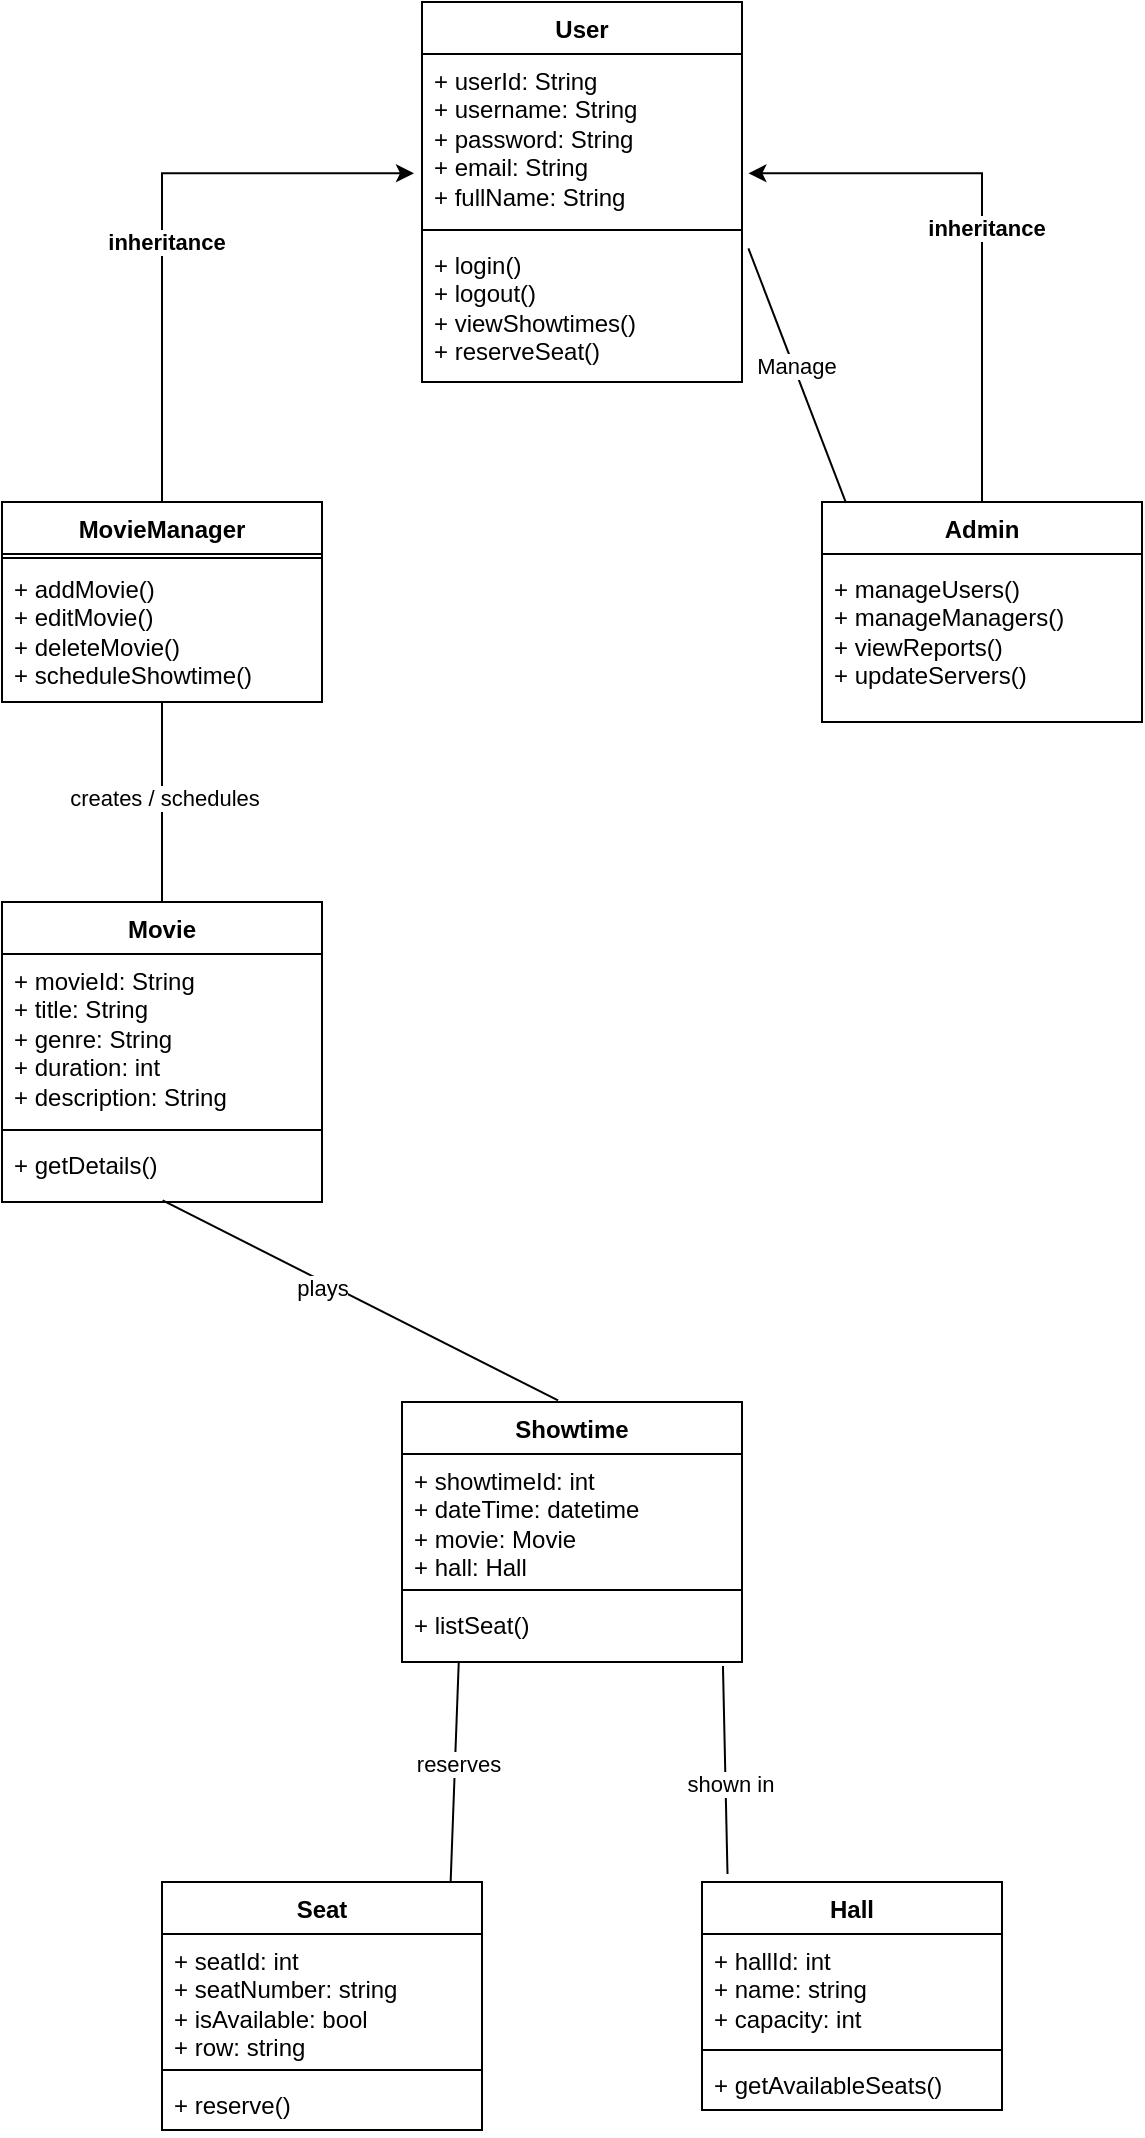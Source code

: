 <mxfile version="26.2.15">
  <diagram name="Page-1" id="NoKPaxbxFGTv014XOS35">
    <mxGraphModel dx="1042" dy="1734" grid="1" gridSize="10" guides="1" tooltips="1" connect="1" arrows="1" fold="1" page="1" pageScale="1" pageWidth="850" pageHeight="1100" math="0" shadow="0">
      <root>
        <mxCell id="0" />
        <mxCell id="1" parent="0" />
        <mxCell id="Ntmfe4oQLPcponl_sA21-1" value="User" style="swimlane;fontStyle=1;align=center;verticalAlign=top;childLayout=stackLayout;horizontal=1;startSize=26;horizontalStack=0;resizeParent=1;resizeParentMax=0;resizeLast=0;collapsible=1;marginBottom=0;whiteSpace=wrap;html=1;" parent="1" vertex="1">
          <mxGeometry x="330" y="-340" width="160" height="190" as="geometry">
            <mxRectangle x="220" y="160" width="70" height="30" as="alternateBounds" />
          </mxGeometry>
        </mxCell>
        <mxCell id="Ntmfe4oQLPcponl_sA21-2" value="&lt;div&gt;+ userId: String&lt;/div&gt;&lt;div&gt;+ username: String&lt;/div&gt;&lt;div&gt;+ password: String&lt;/div&gt;&lt;div&gt;+ email: String&lt;/div&gt;&lt;div&gt;+ fullName: String&lt;/div&gt;" style="text;strokeColor=none;fillColor=none;align=left;verticalAlign=top;spacingLeft=4;spacingRight=4;overflow=hidden;rotatable=0;points=[[0,0.5],[1,0.5]];portConstraint=eastwest;whiteSpace=wrap;html=1;" parent="Ntmfe4oQLPcponl_sA21-1" vertex="1">
          <mxGeometry y="26" width="160" height="84" as="geometry" />
        </mxCell>
        <mxCell id="Ntmfe4oQLPcponl_sA21-3" value="" style="line;strokeWidth=1;fillColor=none;align=left;verticalAlign=middle;spacingTop=-1;spacingLeft=3;spacingRight=3;rotatable=0;labelPosition=right;points=[];portConstraint=eastwest;strokeColor=inherit;" parent="Ntmfe4oQLPcponl_sA21-1" vertex="1">
          <mxGeometry y="110" width="160" height="8" as="geometry" />
        </mxCell>
        <mxCell id="Ntmfe4oQLPcponl_sA21-4" value="&lt;div&gt;&lt;div&gt;+ login()&lt;/div&gt;&lt;div&gt;+ logout()&lt;/div&gt;&lt;div&gt;+ viewShowtimes()&lt;/div&gt;&lt;div&gt;+ reserveSeat()&lt;/div&gt;&lt;/div&gt;" style="text;strokeColor=none;fillColor=none;align=left;verticalAlign=top;spacingLeft=4;spacingRight=4;overflow=hidden;rotatable=0;points=[[0,0.5],[1,0.5]];portConstraint=eastwest;whiteSpace=wrap;html=1;" parent="Ntmfe4oQLPcponl_sA21-1" vertex="1">
          <mxGeometry y="118" width="160" height="72" as="geometry" />
        </mxCell>
        <mxCell id="Ntmfe4oQLPcponl_sA21-5" value="Movie" style="swimlane;fontStyle=1;align=center;verticalAlign=top;childLayout=stackLayout;horizontal=1;startSize=26;horizontalStack=0;resizeParent=1;resizeParentMax=0;resizeLast=0;collapsible=1;marginBottom=0;whiteSpace=wrap;html=1;" parent="1" vertex="1">
          <mxGeometry x="120" y="110" width="160" height="150" as="geometry" />
        </mxCell>
        <mxCell id="Ntmfe4oQLPcponl_sA21-6" value="&lt;div&gt;+ movieId: String&lt;/div&gt;&lt;div&gt;+ title: String&lt;/div&gt;&lt;div&gt;+ genre: String&lt;/div&gt;&lt;div&gt;+ duration: int&lt;/div&gt;&lt;div&gt;+ description: String&lt;/div&gt;" style="text;strokeColor=none;fillColor=none;align=left;verticalAlign=top;spacingLeft=4;spacingRight=4;overflow=hidden;rotatable=0;points=[[0,0.5],[1,0.5]];portConstraint=eastwest;whiteSpace=wrap;html=1;" parent="Ntmfe4oQLPcponl_sA21-5" vertex="1">
          <mxGeometry y="26" width="160" height="84" as="geometry" />
        </mxCell>
        <mxCell id="Ntmfe4oQLPcponl_sA21-7" value="" style="line;strokeWidth=1;fillColor=none;align=left;verticalAlign=middle;spacingTop=-1;spacingLeft=3;spacingRight=3;rotatable=0;labelPosition=right;points=[];portConstraint=eastwest;strokeColor=inherit;" parent="Ntmfe4oQLPcponl_sA21-5" vertex="1">
          <mxGeometry y="110" width="160" height="8" as="geometry" />
        </mxCell>
        <mxCell id="Ntmfe4oQLPcponl_sA21-8" value="&lt;div&gt;+ getDetails()&lt;/div&gt;" style="text;strokeColor=none;fillColor=none;align=left;verticalAlign=top;spacingLeft=4;spacingRight=4;overflow=hidden;rotatable=0;points=[[0,0.5],[1,0.5]];portConstraint=eastwest;whiteSpace=wrap;html=1;" parent="Ntmfe4oQLPcponl_sA21-5" vertex="1">
          <mxGeometry y="118" width="160" height="32" as="geometry" />
        </mxCell>
        <mxCell id="Ntmfe4oQLPcponl_sA21-9" value="Showtime" style="swimlane;fontStyle=1;align=center;verticalAlign=top;childLayout=stackLayout;horizontal=1;startSize=26;horizontalStack=0;resizeParent=1;resizeParentMax=0;resizeLast=0;collapsible=1;marginBottom=0;whiteSpace=wrap;html=1;" parent="1" vertex="1">
          <mxGeometry x="320" y="360" width="170" height="130" as="geometry">
            <mxRectangle x="320" y="300" width="90" height="30" as="alternateBounds" />
          </mxGeometry>
        </mxCell>
        <mxCell id="Ntmfe4oQLPcponl_sA21-10" value="&lt;div&gt;+ showtimeId: int&lt;/div&gt;&lt;div&gt;+ dateTime: datetime&lt;/div&gt;&lt;div&gt;+ movie: Movie&lt;/div&gt;&lt;div&gt;+ hall: Hall&lt;/div&gt;" style="text;strokeColor=none;fillColor=none;align=left;verticalAlign=top;spacingLeft=4;spacingRight=4;overflow=hidden;rotatable=0;points=[[0,0.5],[1,0.5]];portConstraint=eastwest;whiteSpace=wrap;html=1;" parent="Ntmfe4oQLPcponl_sA21-9" vertex="1">
          <mxGeometry y="26" width="170" height="64" as="geometry" />
        </mxCell>
        <mxCell id="Ntmfe4oQLPcponl_sA21-11" value="" style="line;strokeWidth=1;fillColor=none;align=left;verticalAlign=middle;spacingTop=-1;spacingLeft=3;spacingRight=3;rotatable=0;labelPosition=right;points=[];portConstraint=eastwest;strokeColor=inherit;" parent="Ntmfe4oQLPcponl_sA21-9" vertex="1">
          <mxGeometry y="90" width="170" height="8" as="geometry" />
        </mxCell>
        <mxCell id="Ntmfe4oQLPcponl_sA21-12" value="+ listSeat()" style="text;strokeColor=none;fillColor=none;align=left;verticalAlign=top;spacingLeft=4;spacingRight=4;overflow=hidden;rotatable=0;points=[[0,0.5],[1,0.5]];portConstraint=eastwest;whiteSpace=wrap;html=1;" parent="Ntmfe4oQLPcponl_sA21-9" vertex="1">
          <mxGeometry y="98" width="170" height="32" as="geometry" />
        </mxCell>
        <mxCell id="Ntmfe4oQLPcponl_sA21-21" value="Seat" style="swimlane;fontStyle=1;align=center;verticalAlign=top;childLayout=stackLayout;horizontal=1;startSize=26;horizontalStack=0;resizeParent=1;resizeParentMax=0;resizeLast=0;collapsible=1;marginBottom=0;whiteSpace=wrap;html=1;" parent="1" vertex="1">
          <mxGeometry x="200" y="600" width="160" height="124" as="geometry" />
        </mxCell>
        <mxCell id="Ntmfe4oQLPcponl_sA21-22" value="&lt;div&gt;+ seatId: int&lt;/div&gt;&lt;div&gt;+ seatNumber: string&lt;/div&gt;&lt;div&gt;+ isAvailable: bool&lt;/div&gt;&lt;div&gt;+ row: string&lt;/div&gt;&lt;div&gt;&lt;br&gt;&lt;/div&gt;" style="text;strokeColor=none;fillColor=none;align=left;verticalAlign=top;spacingLeft=4;spacingRight=4;overflow=hidden;rotatable=0;points=[[0,0.5],[1,0.5]];portConstraint=eastwest;whiteSpace=wrap;html=1;flipH=1;" parent="Ntmfe4oQLPcponl_sA21-21" vertex="1">
          <mxGeometry y="26" width="160" height="64" as="geometry" />
        </mxCell>
        <mxCell id="Ntmfe4oQLPcponl_sA21-23" value="" style="line;strokeWidth=1;fillColor=none;align=left;verticalAlign=middle;spacingTop=-1;spacingLeft=3;spacingRight=3;rotatable=0;labelPosition=right;points=[];portConstraint=eastwest;strokeColor=inherit;" parent="Ntmfe4oQLPcponl_sA21-21" vertex="1">
          <mxGeometry y="90" width="160" height="8" as="geometry" />
        </mxCell>
        <mxCell id="Ntmfe4oQLPcponl_sA21-24" value="+ reserve()" style="text;strokeColor=none;fillColor=none;align=left;verticalAlign=top;spacingLeft=4;spacingRight=4;overflow=hidden;rotatable=0;points=[[0,0.5],[1,0.5]];portConstraint=eastwest;whiteSpace=wrap;html=1;" parent="Ntmfe4oQLPcponl_sA21-21" vertex="1">
          <mxGeometry y="98" width="160" height="26" as="geometry" />
        </mxCell>
        <mxCell id="Ntmfe4oQLPcponl_sA21-25" value="Hall" style="swimlane;fontStyle=1;align=center;verticalAlign=top;childLayout=stackLayout;horizontal=1;startSize=26;horizontalStack=0;resizeParent=1;resizeParentMax=0;resizeLast=0;collapsible=1;marginBottom=0;whiteSpace=wrap;html=1;" parent="1" vertex="1">
          <mxGeometry x="470" y="600" width="150" height="114" as="geometry" />
        </mxCell>
        <mxCell id="Ntmfe4oQLPcponl_sA21-26" value="&lt;div&gt;+ hallId: int&lt;/div&gt;&lt;div&gt;+ name: string&lt;/div&gt;&lt;div&gt;+ capacity: int&lt;/div&gt;" style="text;strokeColor=none;fillColor=none;align=left;verticalAlign=top;spacingLeft=4;spacingRight=4;overflow=hidden;rotatable=0;points=[[0,0.5],[1,0.5]];portConstraint=eastwest;whiteSpace=wrap;html=1;" parent="Ntmfe4oQLPcponl_sA21-25" vertex="1">
          <mxGeometry y="26" width="150" height="54" as="geometry" />
        </mxCell>
        <mxCell id="Ntmfe4oQLPcponl_sA21-27" value="" style="line;strokeWidth=1;fillColor=none;align=left;verticalAlign=middle;spacingTop=-1;spacingLeft=3;spacingRight=3;rotatable=0;labelPosition=right;points=[];portConstraint=eastwest;strokeColor=inherit;" parent="Ntmfe4oQLPcponl_sA21-25" vertex="1">
          <mxGeometry y="80" width="150" height="8" as="geometry" />
        </mxCell>
        <mxCell id="Ntmfe4oQLPcponl_sA21-28" value="+ getAvailableSeats()" style="text;strokeColor=none;fillColor=none;align=left;verticalAlign=top;spacingLeft=4;spacingRight=4;overflow=hidden;rotatable=0;points=[[0,0.5],[1,0.5]];portConstraint=eastwest;whiteSpace=wrap;html=1;" parent="Ntmfe4oQLPcponl_sA21-25" vertex="1">
          <mxGeometry y="88" width="150" height="26" as="geometry" />
        </mxCell>
        <mxCell id="Ntmfe4oQLPcponl_sA21-56" style="edgeStyle=orthogonalEdgeStyle;rounded=0;orthogonalLoop=1;jettySize=auto;html=1;entryX=1.02;entryY=0.71;entryDx=0;entryDy=0;entryPerimeter=0;" parent="1" source="Ntmfe4oQLPcponl_sA21-45" target="Ntmfe4oQLPcponl_sA21-2" edge="1">
          <mxGeometry relative="1" as="geometry" />
        </mxCell>
        <mxCell id="Ntmfe4oQLPcponl_sA21-61" value="&lt;b&gt;inheritance&lt;/b&gt;" style="edgeLabel;html=1;align=center;verticalAlign=middle;resizable=0;points=[];" parent="Ntmfe4oQLPcponl_sA21-56" vertex="1" connectable="0">
          <mxGeometry x="-0.024" y="-2" relative="1" as="geometry">
            <mxPoint as="offset" />
          </mxGeometry>
        </mxCell>
        <mxCell id="Ntmfe4oQLPcponl_sA21-45" value="Admin" style="swimlane;fontStyle=1;align=center;verticalAlign=top;childLayout=stackLayout;horizontal=1;startSize=26;horizontalStack=0;resizeParent=1;resizeParentMax=0;resizeLast=0;collapsible=1;marginBottom=0;whiteSpace=wrap;html=1;" parent="1" vertex="1">
          <mxGeometry x="530" y="-90" width="160" height="110" as="geometry" />
        </mxCell>
        <mxCell id="Ntmfe4oQLPcponl_sA21-46" value="+ field: type" style="text;strokeColor=none;fillColor=none;align=left;verticalAlign=top;spacingLeft=4;spacingRight=4;overflow=hidden;rotatable=0;points=[[0,0.5],[1,0.5]];portConstraint=eastwest;whiteSpace=wrap;html=1;" parent="Ntmfe4oQLPcponl_sA21-45" vertex="1">
          <mxGeometry y="26" width="160" height="4" as="geometry" />
        </mxCell>
        <mxCell id="Ntmfe4oQLPcponl_sA21-47" value="" style="line;strokeWidth=1;fillColor=none;align=left;verticalAlign=middle;spacingTop=-1;spacingLeft=3;spacingRight=3;rotatable=0;labelPosition=right;points=[];portConstraint=eastwest;strokeColor=inherit;" parent="Ntmfe4oQLPcponl_sA21-45" vertex="1">
          <mxGeometry y="30" width="160" as="geometry" />
        </mxCell>
        <mxCell id="Ntmfe4oQLPcponl_sA21-48" value="&lt;div&gt;+ manageUsers()&lt;/div&gt;&lt;div&gt;+ manageManagers()&lt;/div&gt;&lt;div&gt;+ viewReports()&lt;/div&gt;&lt;div&gt;+ updateServers()&lt;/div&gt;" style="text;strokeColor=none;fillColor=none;align=left;verticalAlign=top;spacingLeft=4;spacingRight=4;overflow=hidden;rotatable=0;points=[[0,0.5],[1,0.5]];portConstraint=eastwest;whiteSpace=wrap;html=1;" parent="Ntmfe4oQLPcponl_sA21-45" vertex="1">
          <mxGeometry y="30" width="160" height="80" as="geometry" />
        </mxCell>
        <mxCell id="Ntmfe4oQLPcponl_sA21-50" value="MovieManager" style="swimlane;fontStyle=1;align=center;verticalAlign=top;childLayout=stackLayout;horizontal=1;startSize=26;horizontalStack=0;resizeParent=1;resizeParentMax=0;resizeLast=0;collapsible=1;marginBottom=0;whiteSpace=wrap;html=1;" parent="1" vertex="1">
          <mxGeometry x="120" y="-90" width="160" height="100" as="geometry" />
        </mxCell>
        <mxCell id="Ntmfe4oQLPcponl_sA21-52" value="" style="line;strokeWidth=1;fillColor=none;align=left;verticalAlign=middle;spacingTop=-1;spacingLeft=3;spacingRight=3;rotatable=0;labelPosition=right;points=[];portConstraint=eastwest;strokeColor=inherit;" parent="Ntmfe4oQLPcponl_sA21-50" vertex="1">
          <mxGeometry y="26" width="160" height="4" as="geometry" />
        </mxCell>
        <mxCell id="Ntmfe4oQLPcponl_sA21-53" value="&lt;div&gt;+ addMovie()&lt;/div&gt;&lt;div&gt;+ editMovie()&lt;/div&gt;&lt;div&gt;+ deleteMovie()&lt;/div&gt;&lt;div&gt;+ scheduleShowtime()&lt;/div&gt;" style="text;strokeColor=none;fillColor=none;align=left;verticalAlign=top;spacingLeft=4;spacingRight=4;overflow=hidden;rotatable=0;points=[[0,0.5],[1,0.5]];portConstraint=eastwest;whiteSpace=wrap;html=1;" parent="Ntmfe4oQLPcponl_sA21-50" vertex="1">
          <mxGeometry y="30" width="160" height="70" as="geometry" />
        </mxCell>
        <mxCell id="Ntmfe4oQLPcponl_sA21-55" style="edgeStyle=orthogonalEdgeStyle;rounded=0;orthogonalLoop=1;jettySize=auto;html=1;entryX=-0.025;entryY=0.71;entryDx=0;entryDy=0;entryPerimeter=0;" parent="1" source="Ntmfe4oQLPcponl_sA21-50" target="Ntmfe4oQLPcponl_sA21-2" edge="1">
          <mxGeometry relative="1" as="geometry" />
        </mxCell>
        <mxCell id="Ntmfe4oQLPcponl_sA21-60" value="&lt;b&gt;inheritance&lt;/b&gt;" style="edgeLabel;html=1;align=center;verticalAlign=middle;resizable=0;points=[];" parent="Ntmfe4oQLPcponl_sA21-55" vertex="1" connectable="0">
          <mxGeometry x="-0.103" y="-2" relative="1" as="geometry">
            <mxPoint as="offset" />
          </mxGeometry>
        </mxCell>
        <mxCell id="Ntmfe4oQLPcponl_sA21-62" value="" style="endArrow=none;html=1;rounded=0;exitX=0.5;exitY=0;exitDx=0;exitDy=0;" parent="1" source="Ntmfe4oQLPcponl_sA21-5" edge="1">
          <mxGeometry width="50" height="50" relative="1" as="geometry">
            <mxPoint x="200" y="100" as="sourcePoint" />
            <mxPoint x="200" y="10" as="targetPoint" />
          </mxGeometry>
        </mxCell>
        <mxCell id="Ntmfe4oQLPcponl_sA21-66" value="creates / schedules" style="edgeLabel;html=1;align=center;verticalAlign=middle;resizable=0;points=[];" parent="Ntmfe4oQLPcponl_sA21-62" vertex="1" connectable="0">
          <mxGeometry x="0.044" y="-1" relative="1" as="geometry">
            <mxPoint as="offset" />
          </mxGeometry>
        </mxCell>
        <mxCell id="Ntmfe4oQLPcponl_sA21-63" value="" style="endArrow=none;html=1;rounded=0;entryX=0.502;entryY=0.975;entryDx=0;entryDy=0;entryPerimeter=0;exitX=0.459;exitY=-0.006;exitDx=0;exitDy=0;exitPerimeter=0;" parent="1" source="Ntmfe4oQLPcponl_sA21-9" target="Ntmfe4oQLPcponl_sA21-8" edge="1">
          <mxGeometry width="50" height="50" relative="1" as="geometry">
            <mxPoint x="200" y="350" as="sourcePoint" />
            <mxPoint x="450" y="420" as="targetPoint" />
            <Array as="points" />
          </mxGeometry>
        </mxCell>
        <mxCell id="Ntmfe4oQLPcponl_sA21-67" value="plays" style="edgeLabel;html=1;align=center;verticalAlign=middle;resizable=0;points=[];" parent="Ntmfe4oQLPcponl_sA21-63" vertex="1" connectable="0">
          <mxGeometry x="0.184" y="3" relative="1" as="geometry">
            <mxPoint as="offset" />
          </mxGeometry>
        </mxCell>
        <mxCell id="Ntmfe4oQLPcponl_sA21-64" value="" style="endArrow=none;html=1;rounded=0;exitX=0.902;exitY=0;exitDx=0;exitDy=0;exitPerimeter=0;entryX=0.167;entryY=0.988;entryDx=0;entryDy=0;entryPerimeter=0;" parent="1" source="Ntmfe4oQLPcponl_sA21-21" target="Ntmfe4oQLPcponl_sA21-12" edge="1">
          <mxGeometry width="50" height="50" relative="1" as="geometry">
            <mxPoint x="300" y="540" as="sourcePoint" />
            <mxPoint x="350" y="490" as="targetPoint" />
          </mxGeometry>
        </mxCell>
        <mxCell id="Ntmfe4oQLPcponl_sA21-69" value="reserves" style="edgeLabel;html=1;align=center;verticalAlign=middle;resizable=0;points=[];" parent="Ntmfe4oQLPcponl_sA21-64" vertex="1" connectable="0">
          <mxGeometry x="0.073" y="-1" relative="1" as="geometry">
            <mxPoint as="offset" />
          </mxGeometry>
        </mxCell>
        <mxCell id="Ntmfe4oQLPcponl_sA21-65" value="" style="endArrow=none;html=1;rounded=0;exitX=0.085;exitY=-0.035;exitDx=0;exitDy=0;exitPerimeter=0;entryX=0.944;entryY=1.063;entryDx=0;entryDy=0;entryPerimeter=0;" parent="1" source="Ntmfe4oQLPcponl_sA21-25" target="Ntmfe4oQLPcponl_sA21-12" edge="1">
          <mxGeometry width="50" height="50" relative="1" as="geometry">
            <mxPoint x="430" y="550" as="sourcePoint" />
            <mxPoint x="480" y="500" as="targetPoint" />
          </mxGeometry>
        </mxCell>
        <mxCell id="Ntmfe4oQLPcponl_sA21-68" value="shown in" style="edgeLabel;html=1;align=center;verticalAlign=middle;resizable=0;points=[];" parent="Ntmfe4oQLPcponl_sA21-65" vertex="1" connectable="0">
          <mxGeometry x="-0.131" y="-2" relative="1" as="geometry">
            <mxPoint as="offset" />
          </mxGeometry>
        </mxCell>
        <mxCell id="F9L7F8cB3G1es3dTPRRW-1" value="" style="endArrow=none;html=1;rounded=0;exitX=0.075;exitY=0.004;exitDx=0;exitDy=0;exitPerimeter=0;entryX=1.02;entryY=0.072;entryDx=0;entryDy=0;entryPerimeter=0;" parent="1" source="Ntmfe4oQLPcponl_sA21-45" target="Ntmfe4oQLPcponl_sA21-4" edge="1">
          <mxGeometry width="50" height="50" relative="1" as="geometry">
            <mxPoint x="400" y="-110" as="sourcePoint" />
            <mxPoint x="450" y="-160" as="targetPoint" />
          </mxGeometry>
        </mxCell>
        <mxCell id="F9L7F8cB3G1es3dTPRRW-2" value="Manage" style="edgeLabel;html=1;align=center;verticalAlign=middle;resizable=0;points=[];" parent="F9L7F8cB3G1es3dTPRRW-1" vertex="1" connectable="0">
          <mxGeometry x="0.071" y="-1" relative="1" as="geometry">
            <mxPoint as="offset" />
          </mxGeometry>
        </mxCell>
      </root>
    </mxGraphModel>
  </diagram>
</mxfile>

